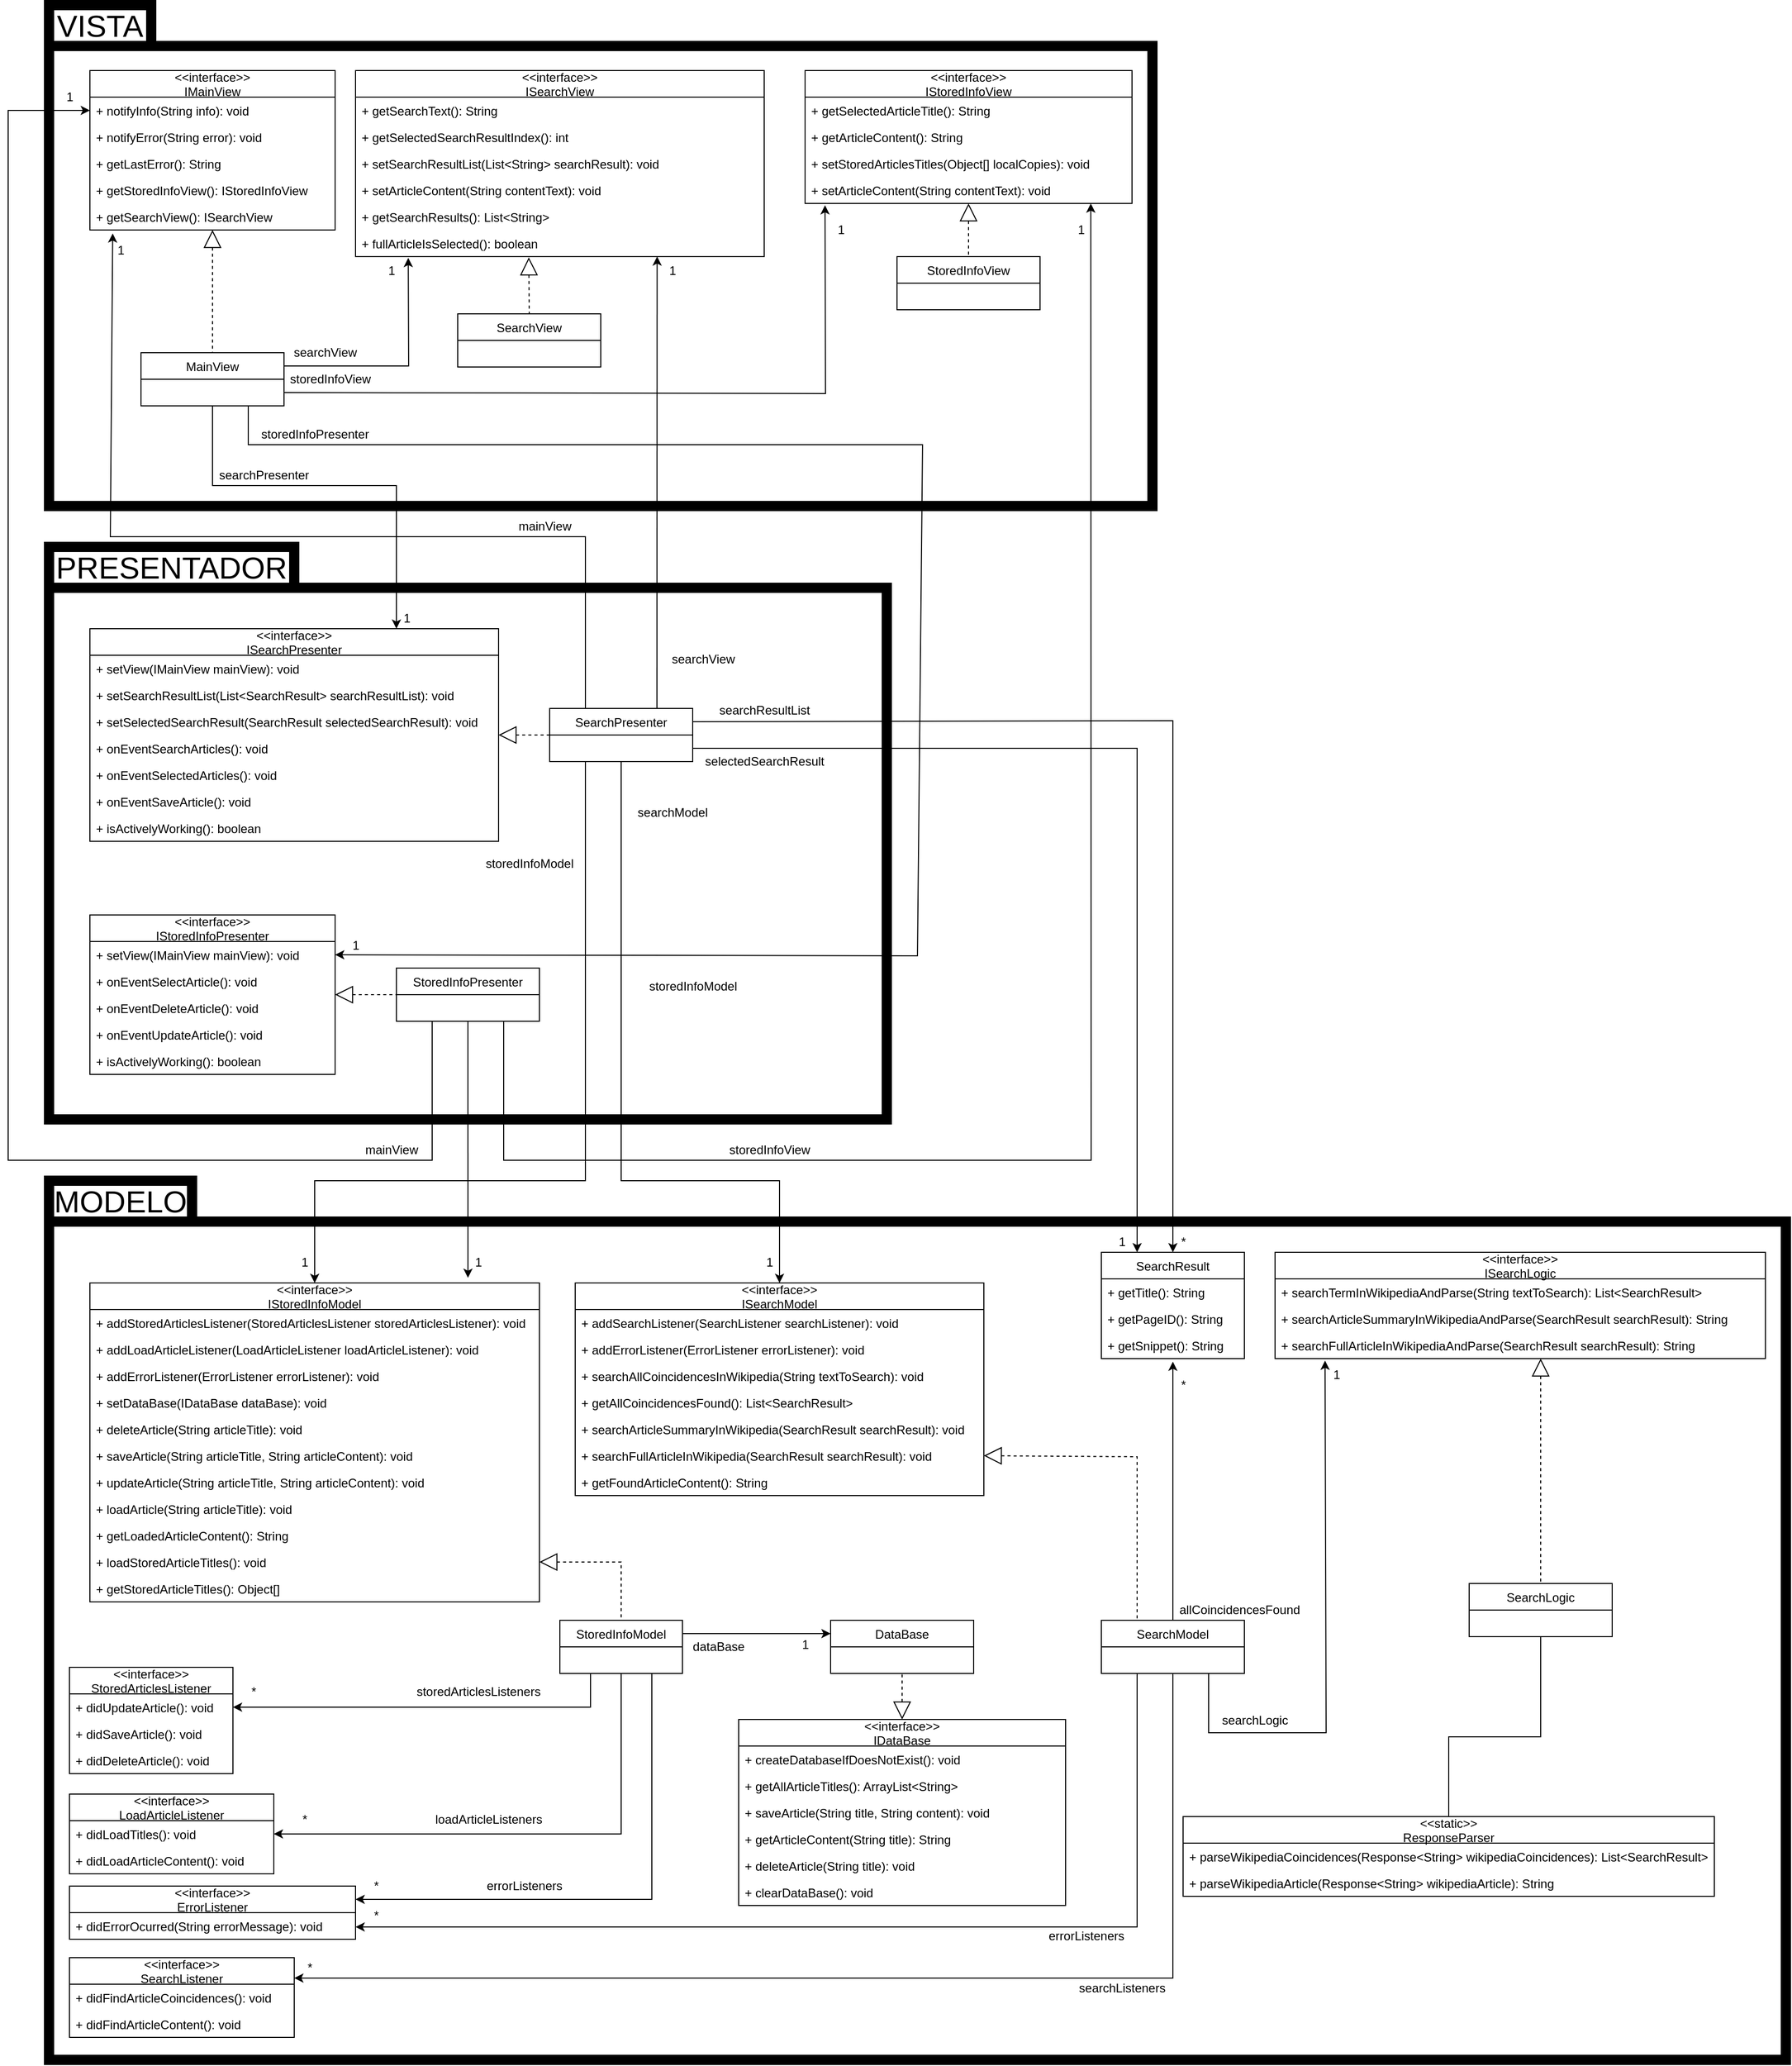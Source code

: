 <mxfile version="19.0.3" type="device"><diagram id="QiJXRsi1LnT9W_3mLXHw" name="Página-1"><mxGraphModel dx="1613" dy="500" grid="1" gridSize="10" guides="1" tooltips="1" connect="1" arrows="1" fold="1" page="0" pageScale="1" pageWidth="827" pageHeight="1169" math="0" shadow="0"><root><mxCell id="0"/><mxCell id="1" parent="0"/><mxCell id="fmgyaum-57AMsx0ePFyd-3" value="" style="rounded=0;whiteSpace=wrap;html=1;strokeWidth=10;" parent="1" vertex="1"><mxGeometry x="-640" y="390" width="1080" height="450" as="geometry"/></mxCell><mxCell id="fmgyaum-57AMsx0ePFyd-2" value="&lt;span style=&quot;font-size: 30px;&quot;&gt;VISTA&lt;/span&gt;" style="rounded=0;whiteSpace=wrap;html=1;strokeWidth=10;" parent="1" vertex="1"><mxGeometry x="-640" y="350" width="100" height="40" as="geometry"/></mxCell><mxCell id="fmgyaum-57AMsx0ePFyd-12" value="&lt;&lt;interface&gt;&gt;&#10;IMainView" style="swimlane;fontStyle=0;childLayout=stackLayout;horizontal=1;startSize=26;fillColor=none;horizontalStack=0;resizeParent=1;resizeParentMax=0;resizeLast=0;collapsible=1;marginBottom=0;fontSize=12;" parent="1" vertex="1"><mxGeometry x="-600" y="414" width="240" height="156" as="geometry"/></mxCell><mxCell id="fmgyaum-57AMsx0ePFyd-13" value="+ notifyInfo(String info): void" style="text;strokeColor=none;fillColor=none;align=left;verticalAlign=top;spacingLeft=4;spacingRight=4;overflow=hidden;rotatable=0;points=[[0,0.5],[1,0.5]];portConstraint=eastwest;fontSize=12;" parent="fmgyaum-57AMsx0ePFyd-12" vertex="1"><mxGeometry y="26" width="240" height="26" as="geometry"/></mxCell><mxCell id="fmgyaum-57AMsx0ePFyd-14" value="+ notifyError(String error): void" style="text;strokeColor=none;fillColor=none;align=left;verticalAlign=top;spacingLeft=4;spacingRight=4;overflow=hidden;rotatable=0;points=[[0,0.5],[1,0.5]];portConstraint=eastwest;fontSize=12;" parent="fmgyaum-57AMsx0ePFyd-12" vertex="1"><mxGeometry y="52" width="240" height="26" as="geometry"/></mxCell><mxCell id="fmgyaum-57AMsx0ePFyd-15" value="+ getLastError(): String" style="text;strokeColor=none;fillColor=none;align=left;verticalAlign=top;spacingLeft=4;spacingRight=4;overflow=hidden;rotatable=0;points=[[0,0.5],[1,0.5]];portConstraint=eastwest;fontSize=12;" parent="fmgyaum-57AMsx0ePFyd-12" vertex="1"><mxGeometry y="78" width="240" height="26" as="geometry"/></mxCell><mxCell id="fmgyaum-57AMsx0ePFyd-24" value="+ getStoredInfoView(): IStoredInfoView" style="text;strokeColor=none;fillColor=none;align=left;verticalAlign=top;spacingLeft=4;spacingRight=4;overflow=hidden;rotatable=0;points=[[0,0.5],[1,0.5]];portConstraint=eastwest;fontSize=12;" parent="fmgyaum-57AMsx0ePFyd-12" vertex="1"><mxGeometry y="104" width="240" height="26" as="geometry"/></mxCell><mxCell id="fmgyaum-57AMsx0ePFyd-22" value="+ getSearchView(): ISearchView" style="text;strokeColor=none;fillColor=none;align=left;verticalAlign=top;spacingLeft=4;spacingRight=4;overflow=hidden;rotatable=0;points=[[0,0.5],[1,0.5]];portConstraint=eastwest;fontSize=12;" parent="fmgyaum-57AMsx0ePFyd-12" vertex="1"><mxGeometry y="130" width="240" height="26" as="geometry"/></mxCell><mxCell id="fmgyaum-57AMsx0ePFyd-26" value="MainView" style="swimlane;fontStyle=0;childLayout=stackLayout;horizontal=1;startSize=26;fillColor=none;horizontalStack=0;resizeParent=1;resizeParentMax=0;resizeLast=0;collapsible=1;marginBottom=0;fontSize=12;" parent="1" vertex="1"><mxGeometry x="-550" y="690" width="140" height="52" as="geometry"/></mxCell><mxCell id="fmgyaum-57AMsx0ePFyd-31" value="&lt;&lt;interface&gt;&gt;&#10;ISearchView" style="swimlane;fontStyle=0;childLayout=stackLayout;horizontal=1;startSize=26;fillColor=none;horizontalStack=0;resizeParent=1;resizeParentMax=0;resizeLast=0;collapsible=1;marginBottom=0;fontSize=12;" parent="1" vertex="1"><mxGeometry x="-340" y="414" width="400" height="182" as="geometry"/></mxCell><mxCell id="fmgyaum-57AMsx0ePFyd-32" value="+ getSearchText(): String" style="text;strokeColor=none;fillColor=none;align=left;verticalAlign=top;spacingLeft=4;spacingRight=4;overflow=hidden;rotatable=0;points=[[0,0.5],[1,0.5]];portConstraint=eastwest;fontSize=12;" parent="fmgyaum-57AMsx0ePFyd-31" vertex="1"><mxGeometry y="26" width="400" height="26" as="geometry"/></mxCell><mxCell id="fmgyaum-57AMsx0ePFyd-43" value="+ getSelectedSearchResultIndex(): int" style="text;strokeColor=none;fillColor=none;align=left;verticalAlign=top;spacingLeft=4;spacingRight=4;overflow=hidden;rotatable=0;points=[[0,0.5],[1,0.5]];portConstraint=eastwest;fontSize=12;" parent="fmgyaum-57AMsx0ePFyd-31" vertex="1"><mxGeometry y="52" width="400" height="26" as="geometry"/></mxCell><mxCell id="fmgyaum-57AMsx0ePFyd-40" value="+ setSearchResultList(List&lt;String&gt; searchResult): void" style="text;strokeColor=none;fillColor=none;align=left;verticalAlign=top;spacingLeft=4;spacingRight=4;overflow=hidden;rotatable=0;points=[[0,0.5],[1,0.5]];portConstraint=eastwest;fontSize=12;" parent="fmgyaum-57AMsx0ePFyd-31" vertex="1"><mxGeometry y="78" width="400" height="26" as="geometry"/></mxCell><mxCell id="fmgyaum-57AMsx0ePFyd-45" value="+ setArticleContent(String contentText): void" style="text;strokeColor=none;fillColor=none;align=left;verticalAlign=top;spacingLeft=4;spacingRight=4;overflow=hidden;rotatable=0;points=[[0,0.5],[1,0.5]];portConstraint=eastwest;fontSize=12;" parent="fmgyaum-57AMsx0ePFyd-31" vertex="1"><mxGeometry y="104" width="400" height="26" as="geometry"/></mxCell><mxCell id="fmgyaum-57AMsx0ePFyd-50" value="+ getSearchResults(): List&lt;String&gt;" style="text;strokeColor=none;fillColor=none;align=left;verticalAlign=top;spacingLeft=4;spacingRight=4;overflow=hidden;rotatable=0;points=[[0,0.5],[1,0.5]];portConstraint=eastwest;fontSize=12;" parent="fmgyaum-57AMsx0ePFyd-31" vertex="1"><mxGeometry y="130" width="400" height="26" as="geometry"/></mxCell><mxCell id="fmgyaum-57AMsx0ePFyd-49" value="+ fullArticleIsSelected(): boolean" style="text;strokeColor=none;fillColor=none;align=left;verticalAlign=top;spacingLeft=4;spacingRight=4;overflow=hidden;rotatable=0;points=[[0,0.5],[1,0.5]];portConstraint=eastwest;fontSize=12;" parent="fmgyaum-57AMsx0ePFyd-31" vertex="1"><mxGeometry y="156" width="400" height="26" as="geometry"/></mxCell><mxCell id="fmgyaum-57AMsx0ePFyd-35" value="&lt;&lt;interface&gt;&gt;&#10;IStoredInfoView" style="swimlane;fontStyle=0;childLayout=stackLayout;horizontal=1;startSize=26;fillColor=none;horizontalStack=0;resizeParent=1;resizeParentMax=0;resizeLast=0;collapsible=1;marginBottom=0;fontSize=12;" parent="1" vertex="1"><mxGeometry x="100" y="414" width="320" height="130" as="geometry"/></mxCell><mxCell id="fmgyaum-57AMsx0ePFyd-36" value="+ getSelectedArticleTitle(): String" style="text;strokeColor=none;fillColor=none;align=left;verticalAlign=top;spacingLeft=4;spacingRight=4;overflow=hidden;rotatable=0;points=[[0,0.5],[1,0.5]];portConstraint=eastwest;fontSize=12;" parent="fmgyaum-57AMsx0ePFyd-35" vertex="1"><mxGeometry y="26" width="320" height="26" as="geometry"/></mxCell><mxCell id="fmgyaum-57AMsx0ePFyd-52" value="+ getArticleContent(): String" style="text;strokeColor=none;fillColor=none;align=left;verticalAlign=top;spacingLeft=4;spacingRight=4;overflow=hidden;rotatable=0;points=[[0,0.5],[1,0.5]];portConstraint=eastwest;fontSize=12;" parent="fmgyaum-57AMsx0ePFyd-35" vertex="1"><mxGeometry y="52" width="320" height="26" as="geometry"/></mxCell><mxCell id="fmgyaum-57AMsx0ePFyd-54" value="+ setStoredArticlesTitles(Object[] localCopies): void" style="text;strokeColor=none;fillColor=none;align=left;verticalAlign=top;spacingLeft=4;spacingRight=4;overflow=hidden;rotatable=0;points=[[0,0.5],[1,0.5]];portConstraint=eastwest;fontSize=12;" parent="fmgyaum-57AMsx0ePFyd-35" vertex="1"><mxGeometry y="78" width="320" height="26" as="geometry"/></mxCell><mxCell id="fmgyaum-57AMsx0ePFyd-57" value="+ setArticleContent(String contentText): void" style="text;strokeColor=none;fillColor=none;align=left;verticalAlign=top;spacingLeft=4;spacingRight=4;overflow=hidden;rotatable=0;points=[[0,0.5],[1,0.5]];portConstraint=eastwest;fontSize=12;" parent="fmgyaum-57AMsx0ePFyd-35" vertex="1"><mxGeometry y="104" width="320" height="26" as="geometry"/></mxCell><mxCell id="fmgyaum-57AMsx0ePFyd-59" value="SearchView" style="swimlane;fontStyle=0;childLayout=stackLayout;horizontal=1;startSize=26;fillColor=none;horizontalStack=0;resizeParent=1;resizeParentMax=0;resizeLast=0;collapsible=1;marginBottom=0;fontSize=12;" parent="1" vertex="1"><mxGeometry x="-240" y="652" width="140" height="52" as="geometry"/></mxCell><mxCell id="fmgyaum-57AMsx0ePFyd-64" value="StoredInfoView" style="swimlane;fontStyle=0;childLayout=stackLayout;horizontal=1;startSize=26;fillColor=none;horizontalStack=0;resizeParent=1;resizeParentMax=0;resizeLast=0;collapsible=1;marginBottom=0;fontSize=12;" parent="1" vertex="1"><mxGeometry x="190" y="596" width="140" height="52" as="geometry"/></mxCell><mxCell id="fmgyaum-57AMsx0ePFyd-70" value="" style="endArrow=classic;html=1;rounded=0;fontSize=12;startSize=15;targetPerimeterSpacing=0;exitX=1;exitY=0.25;exitDx=0;exitDy=0;entryX=0.129;entryY=1.049;entryDx=0;entryDy=0;entryPerimeter=0;" parent="1" source="fmgyaum-57AMsx0ePFyd-26" target="fmgyaum-57AMsx0ePFyd-49" edge="1"><mxGeometry width="50" height="50" relative="1" as="geometry"><mxPoint x="-260" y="430" as="sourcePoint"/><mxPoint x="-288" y="472.006" as="targetPoint"/><Array as="points"><mxPoint x="-288" y="703"/></Array></mxGeometry></mxCell><mxCell id="fmgyaum-57AMsx0ePFyd-71" value="" style="endArrow=classic;html=1;rounded=0;fontSize=12;startSize=15;targetPerimeterSpacing=0;exitX=1;exitY=0.75;exitDx=0;exitDy=0;entryX=0.061;entryY=1.066;entryDx=0;entryDy=0;entryPerimeter=0;" parent="1" source="fmgyaum-57AMsx0ePFyd-26" target="fmgyaum-57AMsx0ePFyd-57" edge="1"><mxGeometry width="50" height="50" relative="1" as="geometry"><mxPoint x="-260" y="430" as="sourcePoint"/><mxPoint x="300" y="550" as="targetPoint"/><Array as="points"><mxPoint x="120" y="730"/></Array></mxGeometry></mxCell><mxCell id="fmgyaum-57AMsx0ePFyd-72" value="storedInfoView" style="text;html=1;align=center;verticalAlign=middle;resizable=0;points=[];autosize=1;strokeColor=none;fillColor=none;fontSize=12;" parent="1" vertex="1"><mxGeometry x="-410" y="706" width="90" height="20" as="geometry"/></mxCell><mxCell id="fmgyaum-57AMsx0ePFyd-73" value="searchView" style="text;html=1;align=center;verticalAlign=middle;resizable=0;points=[];autosize=1;strokeColor=none;fillColor=none;fontSize=12;" parent="1" vertex="1"><mxGeometry x="-410" y="680" width="80" height="20" as="geometry"/></mxCell><mxCell id="fmgyaum-57AMsx0ePFyd-74" value="1" style="text;html=1;align=center;verticalAlign=middle;resizable=0;points=[];autosize=1;strokeColor=none;fillColor=none;fontSize=12;" parent="1" vertex="1"><mxGeometry x="125" y="560" width="20" height="20" as="geometry"/></mxCell><mxCell id="fmgyaum-57AMsx0ePFyd-75" value="1" style="text;html=1;align=center;verticalAlign=middle;resizable=0;points=[];autosize=1;strokeColor=none;fillColor=none;fontSize=12;" parent="1" vertex="1"><mxGeometry x="-315" y="600" width="20" height="20" as="geometry"/></mxCell><mxCell id="fmgyaum-57AMsx0ePFyd-76" value="" style="endArrow=none;dashed=1;html=1;rounded=0;fontSize=12;startSize=15;targetPerimeterSpacing=0;startArrow=block;startFill=0;entryX=0.5;entryY=0;entryDx=0;entryDy=0;" parent="1" source="fmgyaum-57AMsx0ePFyd-12" target="fmgyaum-57AMsx0ePFyd-26" edge="1"><mxGeometry width="50" height="50" relative="1" as="geometry"><mxPoint x="-850" y="420" as="sourcePoint"/><mxPoint x="-800" y="370" as="targetPoint"/></mxGeometry></mxCell><mxCell id="fmgyaum-57AMsx0ePFyd-77" value="" style="endArrow=none;dashed=1;html=1;rounded=0;fontSize=12;startSize=15;targetPerimeterSpacing=0;startArrow=block;startFill=0;entryX=0.5;entryY=0;entryDx=0;entryDy=0;" parent="1" source="fmgyaum-57AMsx0ePFyd-35" target="fmgyaum-57AMsx0ePFyd-64" edge="1"><mxGeometry width="50" height="50" relative="1" as="geometry"><mxPoint x="-470" y="338" as="sourcePoint"/><mxPoint x="-470" y="700" as="targetPoint"/></mxGeometry></mxCell><mxCell id="fmgyaum-57AMsx0ePFyd-78" value="" style="endArrow=none;dashed=1;html=1;rounded=0;fontSize=12;startSize=15;targetPerimeterSpacing=0;startArrow=block;startFill=0;entryX=0.5;entryY=0;entryDx=0;entryDy=0;exitX=0.424;exitY=1.031;exitDx=0;exitDy=0;exitPerimeter=0;" parent="1" source="fmgyaum-57AMsx0ePFyd-49" target="fmgyaum-57AMsx0ePFyd-59" edge="1"><mxGeometry width="50" height="50" relative="1" as="geometry"><mxPoint x="-170" y="470.004" as="sourcePoint"/><mxPoint x="-460" y="710" as="targetPoint"/></mxGeometry></mxCell><mxCell id="fmgyaum-57AMsx0ePFyd-79" value="" style="rounded=0;whiteSpace=wrap;html=1;strokeWidth=10;" parent="1" vertex="1"><mxGeometry x="-640" y="920" width="820" height="520" as="geometry"/></mxCell><mxCell id="fmgyaum-57AMsx0ePFyd-80" value="&lt;span style=&quot;font-size: 30px;&quot;&gt;PRESENTADOR&lt;/span&gt;" style="rounded=0;whiteSpace=wrap;html=1;strokeWidth=10;" parent="1" vertex="1"><mxGeometry x="-640" y="880" width="240" height="40" as="geometry"/></mxCell><mxCell id="fmgyaum-57AMsx0ePFyd-81" value="&lt;&lt;interface&gt;&gt;&#10;ISearchPresenter" style="swimlane;fontStyle=0;childLayout=stackLayout;horizontal=1;startSize=26;fillColor=none;horizontalStack=0;resizeParent=1;resizeParentMax=0;resizeLast=0;collapsible=1;marginBottom=0;fontSize=12;" parent="1" vertex="1"><mxGeometry x="-600" y="960" width="400" height="208" as="geometry"/></mxCell><mxCell id="fmgyaum-57AMsx0ePFyd-82" value="+ setView(IMainView mainView): void" style="text;strokeColor=none;fillColor=none;align=left;verticalAlign=top;spacingLeft=4;spacingRight=4;overflow=hidden;rotatable=0;points=[[0,0.5],[1,0.5]];portConstraint=eastwest;fontSize=12;" parent="fmgyaum-57AMsx0ePFyd-81" vertex="1"><mxGeometry y="26" width="400" height="26" as="geometry"/></mxCell><mxCell id="fmgyaum-57AMsx0ePFyd-85" value="+ setSearchResultList(List&lt;SearchResult&gt; searchResultList): void" style="text;strokeColor=none;fillColor=none;align=left;verticalAlign=top;spacingLeft=4;spacingRight=4;overflow=hidden;rotatable=0;points=[[0,0.5],[1,0.5]];portConstraint=eastwest;fontSize=12;" parent="fmgyaum-57AMsx0ePFyd-81" vertex="1"><mxGeometry y="52" width="400" height="26" as="geometry"/></mxCell><mxCell id="fmgyaum-57AMsx0ePFyd-86" value="+ setSelectedSearchResult(SearchResult selectedSearchResult): void" style="text;strokeColor=none;fillColor=none;align=left;verticalAlign=top;spacingLeft=4;spacingRight=4;overflow=hidden;rotatable=0;points=[[0,0.5],[1,0.5]];portConstraint=eastwest;fontSize=12;" parent="fmgyaum-57AMsx0ePFyd-81" vertex="1"><mxGeometry y="78" width="400" height="26" as="geometry"/></mxCell><mxCell id="fmgyaum-57AMsx0ePFyd-89" value="+ onEventSearchArticles(): void" style="text;strokeColor=none;fillColor=none;align=left;verticalAlign=top;spacingLeft=4;spacingRight=4;overflow=hidden;rotatable=0;points=[[0,0.5],[1,0.5]];portConstraint=eastwest;fontSize=12;" parent="fmgyaum-57AMsx0ePFyd-81" vertex="1"><mxGeometry y="104" width="400" height="26" as="geometry"/></mxCell><mxCell id="fmgyaum-57AMsx0ePFyd-88" value="+ onEventSelectedArticles(): void" style="text;strokeColor=none;fillColor=none;align=left;verticalAlign=top;spacingLeft=4;spacingRight=4;overflow=hidden;rotatable=0;points=[[0,0.5],[1,0.5]];portConstraint=eastwest;fontSize=12;" parent="fmgyaum-57AMsx0ePFyd-81" vertex="1"><mxGeometry y="130" width="400" height="26" as="geometry"/></mxCell><mxCell id="fmgyaum-57AMsx0ePFyd-87" value="+ onEventSaveArticle(): void" style="text;strokeColor=none;fillColor=none;align=left;verticalAlign=top;spacingLeft=4;spacingRight=4;overflow=hidden;rotatable=0;points=[[0,0.5],[1,0.5]];portConstraint=eastwest;fontSize=12;" parent="fmgyaum-57AMsx0ePFyd-81" vertex="1"><mxGeometry y="156" width="400" height="26" as="geometry"/></mxCell><mxCell id="fmgyaum-57AMsx0ePFyd-83" value="+ isActivelyWorking(): boolean" style="text;strokeColor=none;fillColor=none;align=left;verticalAlign=top;spacingLeft=4;spacingRight=4;overflow=hidden;rotatable=0;points=[[0,0.5],[1,0.5]];portConstraint=eastwest;fontSize=12;" parent="fmgyaum-57AMsx0ePFyd-81" vertex="1"><mxGeometry y="182" width="400" height="26" as="geometry"/></mxCell><mxCell id="fmgyaum-57AMsx0ePFyd-90" value="&lt;&lt;interface&gt;&gt;&#10;IStoredInfoPresenter" style="swimlane;fontStyle=0;childLayout=stackLayout;horizontal=1;startSize=26;fillColor=none;horizontalStack=0;resizeParent=1;resizeParentMax=0;resizeLast=0;collapsible=1;marginBottom=0;fontSize=12;" parent="1" vertex="1"><mxGeometry x="-600" y="1240" width="240" height="156" as="geometry"/></mxCell><mxCell id="fmgyaum-57AMsx0ePFyd-91" value="+ setView(IMainView mainView): void" style="text;strokeColor=none;fillColor=none;align=left;verticalAlign=top;spacingLeft=4;spacingRight=4;overflow=hidden;rotatable=0;points=[[0,0.5],[1,0.5]];portConstraint=eastwest;fontSize=12;" parent="fmgyaum-57AMsx0ePFyd-90" vertex="1"><mxGeometry y="26" width="240" height="26" as="geometry"/></mxCell><mxCell id="fmgyaum-57AMsx0ePFyd-92" value="+ onEventSelectArticle(): void" style="text;strokeColor=none;fillColor=none;align=left;verticalAlign=top;spacingLeft=4;spacingRight=4;overflow=hidden;rotatable=0;points=[[0,0.5],[1,0.5]];portConstraint=eastwest;fontSize=12;" parent="fmgyaum-57AMsx0ePFyd-90" vertex="1"><mxGeometry y="52" width="240" height="26" as="geometry"/></mxCell><mxCell id="fmgyaum-57AMsx0ePFyd-95" value="+ onEventDeleteArticle(): void" style="text;strokeColor=none;fillColor=none;align=left;verticalAlign=top;spacingLeft=4;spacingRight=4;overflow=hidden;rotatable=0;points=[[0,0.5],[1,0.5]];portConstraint=eastwest;fontSize=12;" parent="fmgyaum-57AMsx0ePFyd-90" vertex="1"><mxGeometry y="78" width="240" height="26" as="geometry"/></mxCell><mxCell id="fmgyaum-57AMsx0ePFyd-94" value="+ onEventUpdateArticle(): void" style="text;strokeColor=none;fillColor=none;align=left;verticalAlign=top;spacingLeft=4;spacingRight=4;overflow=hidden;rotatable=0;points=[[0,0.5],[1,0.5]];portConstraint=eastwest;fontSize=12;" parent="fmgyaum-57AMsx0ePFyd-90" vertex="1"><mxGeometry y="104" width="240" height="26" as="geometry"/></mxCell><mxCell id="fmgyaum-57AMsx0ePFyd-93" value="+ isActivelyWorking(): boolean" style="text;strokeColor=none;fillColor=none;align=left;verticalAlign=top;spacingLeft=4;spacingRight=4;overflow=hidden;rotatable=0;points=[[0,0.5],[1,0.5]];portConstraint=eastwest;fontSize=12;" parent="fmgyaum-57AMsx0ePFyd-90" vertex="1"><mxGeometry y="130" width="240" height="26" as="geometry"/></mxCell><mxCell id="fmgyaum-57AMsx0ePFyd-96" value="SearchPresenter" style="swimlane;fontStyle=0;childLayout=stackLayout;horizontal=1;startSize=26;fillColor=none;horizontalStack=0;resizeParent=1;resizeParentMax=0;resizeLast=0;collapsible=1;marginBottom=0;fontSize=12;" parent="1" vertex="1"><mxGeometry x="-150" y="1038" width="140" height="52" as="geometry"/></mxCell><mxCell id="fmgyaum-57AMsx0ePFyd-100" value="StoredInfoPresenter" style="swimlane;fontStyle=0;childLayout=stackLayout;horizontal=1;startSize=26;fillColor=none;horizontalStack=0;resizeParent=1;resizeParentMax=0;resizeLast=0;collapsible=1;marginBottom=0;fontSize=12;" parent="1" vertex="1"><mxGeometry x="-300" y="1292" width="140" height="52" as="geometry"/></mxCell><mxCell id="fmgyaum-57AMsx0ePFyd-104" value="" style="endArrow=none;dashed=1;html=1;rounded=0;fontSize=12;startSize=15;targetPerimeterSpacing=0;startArrow=block;startFill=0;" parent="1" source="fmgyaum-57AMsx0ePFyd-90" target="fmgyaum-57AMsx0ePFyd-100" edge="1"><mxGeometry width="50" height="50" relative="1" as="geometry"><mxPoint x="-760" y="890" as="sourcePoint"/><mxPoint x="-760" y="1252" as="targetPoint"/></mxGeometry></mxCell><mxCell id="fmgyaum-57AMsx0ePFyd-105" value="" style="endArrow=none;dashed=1;html=1;rounded=0;fontSize=12;startSize=15;targetPerimeterSpacing=0;startArrow=block;startFill=0;" parent="1" source="fmgyaum-57AMsx0ePFyd-81" target="fmgyaum-57AMsx0ePFyd-96" edge="1"><mxGeometry width="50" height="50" relative="1" as="geometry"><mxPoint x="-750" y="900" as="sourcePoint"/><mxPoint x="-750" y="1262" as="targetPoint"/></mxGeometry></mxCell><mxCell id="fmgyaum-57AMsx0ePFyd-106" value="" style="endArrow=classic;html=1;rounded=0;fontSize=12;startSize=15;targetPerimeterSpacing=0;entryX=0.75;entryY=0;entryDx=0;entryDy=0;exitX=0.5;exitY=1;exitDx=0;exitDy=0;" parent="1" source="fmgyaum-57AMsx0ePFyd-26" target="fmgyaum-57AMsx0ePFyd-81" edge="1"><mxGeometry width="50" height="50" relative="1" as="geometry"><mxPoint x="-260" y="910" as="sourcePoint"/><mxPoint x="-210" y="860" as="targetPoint"/><Array as="points"><mxPoint x="-480" y="820"/><mxPoint x="-300" y="820"/></Array></mxGeometry></mxCell><mxCell id="fmgyaum-57AMsx0ePFyd-107" value="searchPresenter" style="text;html=1;align=center;verticalAlign=middle;resizable=0;points=[];autosize=1;strokeColor=none;fillColor=none;fontSize=12;" parent="1" vertex="1"><mxGeometry x="-480" y="800" width="100" height="20" as="geometry"/></mxCell><mxCell id="fmgyaum-57AMsx0ePFyd-108" value="1" style="text;html=1;align=center;verticalAlign=middle;resizable=0;points=[];autosize=1;strokeColor=none;fillColor=none;fontSize=12;" parent="1" vertex="1"><mxGeometry x="-300" y="940" width="20" height="20" as="geometry"/></mxCell><mxCell id="fmgyaum-57AMsx0ePFyd-109" value="" style="endArrow=classic;html=1;rounded=0;fontSize=12;startSize=15;targetPerimeterSpacing=0;entryX=1;entryY=0.5;entryDx=0;entryDy=0;exitX=0.75;exitY=1;exitDx=0;exitDy=0;" parent="1" source="fmgyaum-57AMsx0ePFyd-26" target="fmgyaum-57AMsx0ePFyd-91" edge="1"><mxGeometry width="50" height="50" relative="1" as="geometry"><mxPoint x="-260" y="910" as="sourcePoint"/><mxPoint x="-210" y="860" as="targetPoint"/><Array as="points"><mxPoint x="-445" y="780"/><mxPoint x="215" y="780"/><mxPoint x="210" y="1280"/></Array></mxGeometry></mxCell><mxCell id="fmgyaum-57AMsx0ePFyd-110" value="storedInfoPresenter" style="text;html=1;align=center;verticalAlign=middle;resizable=0;points=[];autosize=1;strokeColor=none;fillColor=none;fontSize=12;" parent="1" vertex="1"><mxGeometry x="-440" y="760" width="120" height="20" as="geometry"/></mxCell><mxCell id="fmgyaum-57AMsx0ePFyd-111" value="1" style="text;html=1;align=center;verticalAlign=middle;resizable=0;points=[];autosize=1;strokeColor=none;fillColor=none;fontSize=12;" parent="1" vertex="1"><mxGeometry x="-350" y="1260" width="20" height="20" as="geometry"/></mxCell><mxCell id="fmgyaum-57AMsx0ePFyd-112" value="" style="rounded=0;whiteSpace=wrap;html=1;strokeWidth=10;" parent="1" vertex="1"><mxGeometry x="-640" y="1540" width="1700" height="820" as="geometry"/></mxCell><mxCell id="fmgyaum-57AMsx0ePFyd-113" value="&lt;span style=&quot;font-size: 30px;&quot;&gt;MODELO&lt;/span&gt;" style="rounded=0;whiteSpace=wrap;html=1;strokeWidth=10;" parent="1" vertex="1"><mxGeometry x="-640" y="1500" width="140" height="40" as="geometry"/></mxCell><mxCell id="fmgyaum-57AMsx0ePFyd-118" value="&lt;&lt;interface&gt;&gt;&#10;ErrorListener" style="swimlane;fontStyle=0;childLayout=stackLayout;horizontal=1;startSize=26;fillColor=default;horizontalStack=0;resizeParent=1;resizeParentMax=0;resizeLast=0;collapsible=1;marginBottom=0;fontSize=12;" parent="1" vertex="1"><mxGeometry x="-620" y="2190" width="280" height="52" as="geometry"/></mxCell><mxCell id="fmgyaum-57AMsx0ePFyd-119" value="+ didErrorOcurred(String errorMessage): void" style="text;strokeColor=none;fillColor=none;align=left;verticalAlign=top;spacingLeft=4;spacingRight=4;overflow=hidden;rotatable=0;points=[[0,0.5],[1,0.5]];portConstraint=eastwest;fontSize=12;" parent="fmgyaum-57AMsx0ePFyd-118" vertex="1"><mxGeometry y="26" width="280" height="26" as="geometry"/></mxCell><mxCell id="fmgyaum-57AMsx0ePFyd-122" value="&lt;&lt;interface&gt;&gt;&#10;LoadArticleListener" style="swimlane;fontStyle=0;childLayout=stackLayout;horizontal=1;startSize=26;fillColor=default;horizontalStack=0;resizeParent=1;resizeParentMax=0;resizeLast=0;collapsible=1;marginBottom=0;fontSize=12;" parent="1" vertex="1"><mxGeometry x="-620" y="2100" width="200" height="78" as="geometry"/></mxCell><mxCell id="fmgyaum-57AMsx0ePFyd-123" value="+ didLoadTitles(): void" style="text;strokeColor=none;fillColor=none;align=left;verticalAlign=top;spacingLeft=4;spacingRight=4;overflow=hidden;rotatable=0;points=[[0,0.5],[1,0.5]];portConstraint=eastwest;fontSize=12;" parent="fmgyaum-57AMsx0ePFyd-122" vertex="1"><mxGeometry y="26" width="200" height="26" as="geometry"/></mxCell><mxCell id="fmgyaum-57AMsx0ePFyd-124" value="+ didLoadArticleContent(): void" style="text;strokeColor=none;fillColor=none;align=left;verticalAlign=top;spacingLeft=4;spacingRight=4;overflow=hidden;rotatable=0;points=[[0,0.5],[1,0.5]];portConstraint=eastwest;fontSize=12;" parent="fmgyaum-57AMsx0ePFyd-122" vertex="1"><mxGeometry y="52" width="200" height="26" as="geometry"/></mxCell><mxCell id="fmgyaum-57AMsx0ePFyd-126" value="&lt;&lt;interface&gt;&gt;&#10;SearchListener" style="swimlane;fontStyle=0;childLayout=stackLayout;horizontal=1;startSize=26;fillColor=default;horizontalStack=0;resizeParent=1;resizeParentMax=0;resizeLast=0;collapsible=1;marginBottom=0;fontSize=12;" parent="1" vertex="1"><mxGeometry x="-620" y="2260" width="220" height="78" as="geometry"/></mxCell><mxCell id="fmgyaum-57AMsx0ePFyd-127" value="+ didFindArticleCoincidences(): void" style="text;strokeColor=none;fillColor=none;align=left;verticalAlign=top;spacingLeft=4;spacingRight=4;overflow=hidden;rotatable=0;points=[[0,0.5],[1,0.5]];portConstraint=eastwest;fontSize=12;" parent="fmgyaum-57AMsx0ePFyd-126" vertex="1"><mxGeometry y="26" width="220" height="26" as="geometry"/></mxCell><mxCell id="fmgyaum-57AMsx0ePFyd-128" value="+ didFindArticleContent(): void" style="text;strokeColor=none;fillColor=none;align=left;verticalAlign=top;spacingLeft=4;spacingRight=4;overflow=hidden;rotatable=0;points=[[0,0.5],[1,0.5]];portConstraint=eastwest;fontSize=12;" parent="fmgyaum-57AMsx0ePFyd-126" vertex="1"><mxGeometry y="52" width="220" height="26" as="geometry"/></mxCell><mxCell id="fmgyaum-57AMsx0ePFyd-130" value="&lt;&lt;interface&gt;&gt;&#10;StoredArticlesListener" style="swimlane;fontStyle=0;childLayout=stackLayout;horizontal=1;startSize=26;fillColor=default;horizontalStack=0;resizeParent=1;resizeParentMax=0;resizeLast=0;collapsible=1;marginBottom=0;fontSize=12;" parent="1" vertex="1"><mxGeometry x="-620" y="1976" width="160" height="104" as="geometry"/></mxCell><mxCell id="fmgyaum-57AMsx0ePFyd-131" value="+ didUpdateArticle(): void" style="text;strokeColor=none;fillColor=none;align=left;verticalAlign=top;spacingLeft=4;spacingRight=4;overflow=hidden;rotatable=0;points=[[0,0.5],[1,0.5]];portConstraint=eastwest;fontSize=12;" parent="fmgyaum-57AMsx0ePFyd-130" vertex="1"><mxGeometry y="26" width="160" height="26" as="geometry"/></mxCell><mxCell id="fmgyaum-57AMsx0ePFyd-132" value="+ didSaveArticle(): void" style="text;strokeColor=none;fillColor=none;align=left;verticalAlign=top;spacingLeft=4;spacingRight=4;overflow=hidden;rotatable=0;points=[[0,0.5],[1,0.5]];portConstraint=eastwest;fontSize=12;" parent="fmgyaum-57AMsx0ePFyd-130" vertex="1"><mxGeometry y="52" width="160" height="26" as="geometry"/></mxCell><mxCell id="fmgyaum-57AMsx0ePFyd-133" value="+ didDeleteArticle(): void" style="text;strokeColor=none;fillColor=none;align=left;verticalAlign=top;spacingLeft=4;spacingRight=4;overflow=hidden;rotatable=0;points=[[0,0.5],[1,0.5]];portConstraint=eastwest;fontSize=12;" parent="fmgyaum-57AMsx0ePFyd-130" vertex="1"><mxGeometry y="78" width="160" height="26" as="geometry"/></mxCell><mxCell id="fmgyaum-57AMsx0ePFyd-134" value="&lt;&lt;interface&gt;&gt;&#10;IStoredInfoModel" style="swimlane;fontStyle=0;childLayout=stackLayout;horizontal=1;startSize=26;fillColor=default;horizontalStack=0;resizeParent=1;resizeParentMax=0;resizeLast=0;collapsible=1;marginBottom=0;fontSize=12;" parent="1" vertex="1"><mxGeometry x="-600" y="1600" width="440" height="312" as="geometry"/></mxCell><mxCell id="fmgyaum-57AMsx0ePFyd-135" value="+ addStoredArticlesListener(StoredArticlesListener storedArticlesListener): void" style="text;strokeColor=none;fillColor=none;align=left;verticalAlign=top;spacingLeft=4;spacingRight=4;overflow=hidden;rotatable=0;points=[[0,0.5],[1,0.5]];portConstraint=eastwest;fontSize=12;" parent="fmgyaum-57AMsx0ePFyd-134" vertex="1"><mxGeometry y="26" width="440" height="26" as="geometry"/></mxCell><mxCell id="fmgyaum-57AMsx0ePFyd-138" value="+ addLoadArticleListener(LoadArticleListener loadArticleListener): void" style="text;strokeColor=none;fillColor=none;align=left;verticalAlign=top;spacingLeft=4;spacingRight=4;overflow=hidden;rotatable=0;points=[[0,0.5],[1,0.5]];portConstraint=eastwest;fontSize=12;" parent="fmgyaum-57AMsx0ePFyd-134" vertex="1"><mxGeometry y="52" width="440" height="26" as="geometry"/></mxCell><mxCell id="fmgyaum-57AMsx0ePFyd-140" value="+ addErrorListener(ErrorListener errorListener): void" style="text;strokeColor=none;fillColor=none;align=left;verticalAlign=top;spacingLeft=4;spacingRight=4;overflow=hidden;rotatable=0;points=[[0,0.5],[1,0.5]];portConstraint=eastwest;fontSize=12;" parent="fmgyaum-57AMsx0ePFyd-134" vertex="1"><mxGeometry y="78" width="440" height="26" as="geometry"/></mxCell><mxCell id="fmgyaum-57AMsx0ePFyd-142" value="+ setDataBase(IDataBase dataBase): void" style="text;strokeColor=none;fillColor=none;align=left;verticalAlign=top;spacingLeft=4;spacingRight=4;overflow=hidden;rotatable=0;points=[[0,0.5],[1,0.5]];portConstraint=eastwest;fontSize=12;" parent="fmgyaum-57AMsx0ePFyd-134" vertex="1"><mxGeometry y="104" width="440" height="26" as="geometry"/></mxCell><mxCell id="fmgyaum-57AMsx0ePFyd-145" value="+ deleteArticle(String articleTitle): void" style="text;strokeColor=none;fillColor=none;align=left;verticalAlign=top;spacingLeft=4;spacingRight=4;overflow=hidden;rotatable=0;points=[[0,0.5],[1,0.5]];portConstraint=eastwest;fontSize=12;" parent="fmgyaum-57AMsx0ePFyd-134" vertex="1"><mxGeometry y="130" width="440" height="26" as="geometry"/></mxCell><mxCell id="fmgyaum-57AMsx0ePFyd-146" value="+ saveArticle(String articleTitle, String articleContent): void" style="text;strokeColor=none;fillColor=none;align=left;verticalAlign=top;spacingLeft=4;spacingRight=4;overflow=hidden;rotatable=0;points=[[0,0.5],[1,0.5]];portConstraint=eastwest;fontSize=12;" parent="fmgyaum-57AMsx0ePFyd-134" vertex="1"><mxGeometry y="156" width="440" height="26" as="geometry"/></mxCell><mxCell id="fmgyaum-57AMsx0ePFyd-147" value="+ updateArticle(String articleTitle, String articleContent): void" style="text;strokeColor=none;fillColor=none;align=left;verticalAlign=top;spacingLeft=4;spacingRight=4;overflow=hidden;rotatable=0;points=[[0,0.5],[1,0.5]];portConstraint=eastwest;fontSize=12;" parent="fmgyaum-57AMsx0ePFyd-134" vertex="1"><mxGeometry y="182" width="440" height="26" as="geometry"/></mxCell><mxCell id="fmgyaum-57AMsx0ePFyd-144" value="+ loadArticle(String articleTitle): void" style="text;strokeColor=none;fillColor=none;align=left;verticalAlign=top;spacingLeft=4;spacingRight=4;overflow=hidden;rotatable=0;points=[[0,0.5],[1,0.5]];portConstraint=eastwest;fontSize=12;" parent="fmgyaum-57AMsx0ePFyd-134" vertex="1"><mxGeometry y="208" width="440" height="26" as="geometry"/></mxCell><mxCell id="fmgyaum-57AMsx0ePFyd-143" value="+ getLoadedArticleContent(): String" style="text;strokeColor=none;fillColor=none;align=left;verticalAlign=top;spacingLeft=4;spacingRight=4;overflow=hidden;rotatable=0;points=[[0,0.5],[1,0.5]];portConstraint=eastwest;fontSize=12;" parent="fmgyaum-57AMsx0ePFyd-134" vertex="1"><mxGeometry y="234" width="440" height="26" as="geometry"/></mxCell><mxCell id="fmgyaum-57AMsx0ePFyd-141" value="+ loadStoredArticleTitles(): void" style="text;strokeColor=none;fillColor=none;align=left;verticalAlign=top;spacingLeft=4;spacingRight=4;overflow=hidden;rotatable=0;points=[[0,0.5],[1,0.5]];portConstraint=eastwest;fontSize=12;" parent="fmgyaum-57AMsx0ePFyd-134" vertex="1"><mxGeometry y="260" width="440" height="26" as="geometry"/></mxCell><mxCell id="fmgyaum-57AMsx0ePFyd-139" value="+ getStoredArticleTitles(): Object[]" style="text;strokeColor=none;fillColor=none;align=left;verticalAlign=top;spacingLeft=4;spacingRight=4;overflow=hidden;rotatable=0;points=[[0,0.5],[1,0.5]];portConstraint=eastwest;fontSize=12;" parent="fmgyaum-57AMsx0ePFyd-134" vertex="1"><mxGeometry y="286" width="440" height="26" as="geometry"/></mxCell><mxCell id="fmgyaum-57AMsx0ePFyd-148" value="&lt;&lt;interface&gt;&gt;&#10;IDataBase" style="swimlane;fontStyle=0;childLayout=stackLayout;horizontal=1;startSize=26;fillColor=default;horizontalStack=0;resizeParent=1;resizeParentMax=0;resizeLast=0;collapsible=1;marginBottom=0;fontSize=12;" parent="1" vertex="1"><mxGeometry x="35" y="2027" width="320" height="182" as="geometry"/></mxCell><mxCell id="fmgyaum-57AMsx0ePFyd-149" value="+ createDatabaseIfDoesNotExist(): void" style="text;strokeColor=none;fillColor=none;align=left;verticalAlign=top;spacingLeft=4;spacingRight=4;overflow=hidden;rotatable=0;points=[[0,0.5],[1,0.5]];portConstraint=eastwest;fontSize=12;" parent="fmgyaum-57AMsx0ePFyd-148" vertex="1"><mxGeometry y="26" width="320" height="26" as="geometry"/></mxCell><mxCell id="fmgyaum-57AMsx0ePFyd-152" value="+ getAllArticleTitles(): ArrayList&lt;String&gt;" style="text;strokeColor=none;fillColor=none;align=left;verticalAlign=top;spacingLeft=4;spacingRight=4;overflow=hidden;rotatable=0;points=[[0,0.5],[1,0.5]];portConstraint=eastwest;fontSize=12;" parent="fmgyaum-57AMsx0ePFyd-148" vertex="1"><mxGeometry y="52" width="320" height="26" as="geometry"/></mxCell><mxCell id="fmgyaum-57AMsx0ePFyd-154" value="+ saveArticle(String title, String content): void" style="text;strokeColor=none;fillColor=none;align=left;verticalAlign=top;spacingLeft=4;spacingRight=4;overflow=hidden;rotatable=0;points=[[0,0.5],[1,0.5]];portConstraint=eastwest;fontSize=12;" parent="fmgyaum-57AMsx0ePFyd-148" vertex="1"><mxGeometry y="78" width="320" height="26" as="geometry"/></mxCell><mxCell id="fmgyaum-57AMsx0ePFyd-153" value="+ getArticleContent(String title): String" style="text;strokeColor=none;fillColor=none;align=left;verticalAlign=top;spacingLeft=4;spacingRight=4;overflow=hidden;rotatable=0;points=[[0,0.5],[1,0.5]];portConstraint=eastwest;fontSize=12;" parent="fmgyaum-57AMsx0ePFyd-148" vertex="1"><mxGeometry y="104" width="320" height="26" as="geometry"/></mxCell><mxCell id="fmgyaum-57AMsx0ePFyd-150" value="+ deleteArticle(String title): void" style="text;strokeColor=none;fillColor=none;align=left;verticalAlign=top;spacingLeft=4;spacingRight=4;overflow=hidden;rotatable=0;points=[[0,0.5],[1,0.5]];portConstraint=eastwest;fontSize=12;" parent="fmgyaum-57AMsx0ePFyd-148" vertex="1"><mxGeometry y="130" width="320" height="26" as="geometry"/></mxCell><mxCell id="fmgyaum-57AMsx0ePFyd-151" value="+ clearDataBase(): void" style="text;strokeColor=none;fillColor=none;align=left;verticalAlign=top;spacingLeft=4;spacingRight=4;overflow=hidden;rotatable=0;points=[[0,0.5],[1,0.5]];portConstraint=eastwest;fontSize=12;" parent="fmgyaum-57AMsx0ePFyd-148" vertex="1"><mxGeometry y="156" width="320" height="26" as="geometry"/></mxCell><mxCell id="fmgyaum-57AMsx0ePFyd-155" value="&lt;&lt;interface&gt;&gt;&#10;ISearchModel" style="swimlane;fontStyle=0;childLayout=stackLayout;horizontal=1;startSize=26;fillColor=default;horizontalStack=0;resizeParent=1;resizeParentMax=0;resizeLast=0;collapsible=1;marginBottom=0;fontSize=12;" parent="1" vertex="1"><mxGeometry x="-125" y="1600" width="400" height="208" as="geometry"/></mxCell><mxCell id="fmgyaum-57AMsx0ePFyd-156" value="+ addSearchListener(SearchListener searchListener): void" style="text;strokeColor=none;fillColor=none;align=left;verticalAlign=top;spacingLeft=4;spacingRight=4;overflow=hidden;rotatable=0;points=[[0,0.5],[1,0.5]];portConstraint=eastwest;fontSize=12;" parent="fmgyaum-57AMsx0ePFyd-155" vertex="1"><mxGeometry y="26" width="400" height="26" as="geometry"/></mxCell><mxCell id="fmgyaum-57AMsx0ePFyd-159" value="+ addErrorListener(ErrorListener errorListener): void" style="text;strokeColor=none;fillColor=none;align=left;verticalAlign=top;spacingLeft=4;spacingRight=4;overflow=hidden;rotatable=0;points=[[0,0.5],[1,0.5]];portConstraint=eastwest;fontSize=12;" parent="fmgyaum-57AMsx0ePFyd-155" vertex="1"><mxGeometry y="52" width="400" height="26" as="geometry"/></mxCell><mxCell id="fmgyaum-57AMsx0ePFyd-162" value="+ searchAllCoincidencesInWikipedia(String textToSearch): void" style="text;strokeColor=none;fillColor=none;align=left;verticalAlign=top;spacingLeft=4;spacingRight=4;overflow=hidden;rotatable=0;points=[[0,0.5],[1,0.5]];portConstraint=eastwest;fontSize=12;" parent="fmgyaum-57AMsx0ePFyd-155" vertex="1"><mxGeometry y="78" width="400" height="26" as="geometry"/></mxCell><mxCell id="fmgyaum-57AMsx0ePFyd-161" value="+ getAllCoincidencesFound(): List&lt;SearchResult&gt;" style="text;strokeColor=none;fillColor=none;align=left;verticalAlign=top;spacingLeft=4;spacingRight=4;overflow=hidden;rotatable=0;points=[[0,0.5],[1,0.5]];portConstraint=eastwest;fontSize=12;" parent="fmgyaum-57AMsx0ePFyd-155" vertex="1"><mxGeometry y="104" width="400" height="26" as="geometry"/></mxCell><mxCell id="fmgyaum-57AMsx0ePFyd-160" value="+ searchArticleSummaryInWikipedia(SearchResult searchResult): void" style="text;strokeColor=none;fillColor=none;align=left;verticalAlign=top;spacingLeft=4;spacingRight=4;overflow=hidden;rotatable=0;points=[[0,0.5],[1,0.5]];portConstraint=eastwest;fontSize=12;" parent="fmgyaum-57AMsx0ePFyd-155" vertex="1"><mxGeometry y="130" width="400" height="26" as="geometry"/></mxCell><mxCell id="fmgyaum-57AMsx0ePFyd-157" value="+ searchFullArticleInWikipedia(SearchResult searchResult): void" style="text;strokeColor=none;fillColor=none;align=left;verticalAlign=top;spacingLeft=4;spacingRight=4;overflow=hidden;rotatable=0;points=[[0,0.5],[1,0.5]];portConstraint=eastwest;fontSize=12;" parent="fmgyaum-57AMsx0ePFyd-155" vertex="1"><mxGeometry y="156" width="400" height="26" as="geometry"/></mxCell><mxCell id="fmgyaum-57AMsx0ePFyd-158" value="+ getFoundArticleContent(): String" style="text;strokeColor=none;fillColor=none;align=left;verticalAlign=top;spacingLeft=4;spacingRight=4;overflow=hidden;rotatable=0;points=[[0,0.5],[1,0.5]];portConstraint=eastwest;fontSize=12;" parent="fmgyaum-57AMsx0ePFyd-155" vertex="1"><mxGeometry y="182" width="400" height="26" as="geometry"/></mxCell><mxCell id="fmgyaum-57AMsx0ePFyd-163" value="&lt;&lt;interface&gt;&gt;&#10;ISearchLogic" style="swimlane;fontStyle=0;childLayout=stackLayout;horizontal=1;startSize=26;fillColor=default;horizontalStack=0;resizeParent=1;resizeParentMax=0;resizeLast=0;collapsible=1;marginBottom=0;fontSize=12;" parent="1" vertex="1"><mxGeometry x="560" y="1570" width="480" height="104" as="geometry"/></mxCell><mxCell id="fmgyaum-57AMsx0ePFyd-164" value="+ searchTermInWikipediaAndParse(String textToSearch): List&lt;SearchResult&gt;" style="text;strokeColor=none;fillColor=none;align=left;verticalAlign=top;spacingLeft=4;spacingRight=4;overflow=hidden;rotatable=0;points=[[0,0.5],[1,0.5]];portConstraint=eastwest;fontSize=12;" parent="fmgyaum-57AMsx0ePFyd-163" vertex="1"><mxGeometry y="26" width="480" height="26" as="geometry"/></mxCell><mxCell id="fmgyaum-57AMsx0ePFyd-165" value="+ searchArticleSummaryInWikipediaAndParse(SearchResult searchResult): String" style="text;strokeColor=none;fillColor=none;align=left;verticalAlign=top;spacingLeft=4;spacingRight=4;overflow=hidden;rotatable=0;points=[[0,0.5],[1,0.5]];portConstraint=eastwest;fontSize=12;" parent="fmgyaum-57AMsx0ePFyd-163" vertex="1"><mxGeometry y="52" width="480" height="26" as="geometry"/></mxCell><mxCell id="fmgyaum-57AMsx0ePFyd-166" value="+ searchFullArticleInWikipediaAndParse(SearchResult searchResult): String" style="text;strokeColor=none;fillColor=none;align=left;verticalAlign=top;spacingLeft=4;spacingRight=4;overflow=hidden;rotatable=0;points=[[0,0.5],[1,0.5]];portConstraint=eastwest;fontSize=12;" parent="fmgyaum-57AMsx0ePFyd-163" vertex="1"><mxGeometry y="78" width="480" height="26" as="geometry"/></mxCell><mxCell id="fmgyaum-57AMsx0ePFyd-167" value="StoredInfoModel" style="swimlane;fontStyle=0;childLayout=stackLayout;horizontal=1;startSize=26;fillColor=default;horizontalStack=0;resizeParent=1;resizeParentMax=0;resizeLast=0;collapsible=1;marginBottom=0;fontSize=12;" parent="1" vertex="1"><mxGeometry x="-140" y="1930" width="120" height="52" as="geometry"/></mxCell><mxCell id="fmgyaum-57AMsx0ePFyd-176" value="&lt;&lt;static&gt;&gt;&#10;ResponseParser" style="swimlane;fontStyle=0;childLayout=stackLayout;horizontal=1;startSize=26;fillColor=default;horizontalStack=0;resizeParent=1;resizeParentMax=0;resizeLast=0;collapsible=1;marginBottom=0;fontSize=12;" parent="1" vertex="1"><mxGeometry x="470" y="2122" width="520" height="78" as="geometry"/></mxCell><mxCell id="fmgyaum-57AMsx0ePFyd-180" value="+ parseWikipediaCoincidences(Response&lt;String&gt; wikipediaCoincidences): List&lt;SearchResult&gt;" style="text;strokeColor=none;fillColor=none;align=left;verticalAlign=top;spacingLeft=4;spacingRight=4;overflow=hidden;rotatable=0;points=[[0,0.5],[1,0.5]];portConstraint=eastwest;fontSize=12;" parent="fmgyaum-57AMsx0ePFyd-176" vertex="1"><mxGeometry y="26" width="520" height="26" as="geometry"/></mxCell><mxCell id="fmgyaum-57AMsx0ePFyd-182" value="+ parseWikipediaArticle(Response&lt;String&gt; wikipediaArticle): String" style="text;strokeColor=none;fillColor=none;align=left;verticalAlign=top;spacingLeft=4;spacingRight=4;overflow=hidden;rotatable=0;points=[[0,0.5],[1,0.5]];portConstraint=eastwest;fontSize=12;" parent="fmgyaum-57AMsx0ePFyd-176" vertex="1"><mxGeometry y="52" width="520" height="26" as="geometry"/></mxCell><mxCell id="fmgyaum-57AMsx0ePFyd-177" value="SearchLogic" style="swimlane;fontStyle=0;childLayout=stackLayout;horizontal=1;startSize=26;fillColor=default;horizontalStack=0;resizeParent=1;resizeParentMax=0;resizeLast=0;collapsible=1;marginBottom=0;fontSize=12;" parent="1" vertex="1"><mxGeometry x="750" y="1894" width="140" height="52" as="geometry"/></mxCell><mxCell id="fmgyaum-57AMsx0ePFyd-178" value="SearchModel" style="swimlane;fontStyle=0;childLayout=stackLayout;horizontal=1;startSize=26;fillColor=default;horizontalStack=0;resizeParent=1;resizeParentMax=0;resizeLast=0;collapsible=1;marginBottom=0;fontSize=12;" parent="1" vertex="1"><mxGeometry x="390" y="1930" width="140" height="52" as="geometry"/></mxCell><mxCell id="fmgyaum-57AMsx0ePFyd-179" value="DataBase" style="swimlane;fontStyle=0;childLayout=stackLayout;horizontal=1;startSize=26;fillColor=default;horizontalStack=0;resizeParent=1;resizeParentMax=0;resizeLast=0;collapsible=1;marginBottom=0;fontSize=12;" parent="1" vertex="1"><mxGeometry x="125" y="1930" width="140" height="52" as="geometry"/></mxCell><mxCell id="fmgyaum-57AMsx0ePFyd-192" value="loadArticleListeners" style="text;html=1;align=center;verticalAlign=middle;resizable=0;points=[];autosize=1;strokeColor=none;fillColor=none;fontSize=12;" parent="1" vertex="1"><mxGeometry x="-270" y="2115" width="120" height="20" as="geometry"/></mxCell><mxCell id="fmgyaum-57AMsx0ePFyd-193" value="*" style="text;html=1;align=center;verticalAlign=middle;resizable=0;points=[];autosize=1;strokeColor=none;fillColor=none;fontSize=12;" parent="1" vertex="1"><mxGeometry x="-330" y="2209" width="20" height="20" as="geometry"/></mxCell><mxCell id="fmgyaum-57AMsx0ePFyd-194" value="*" style="text;html=1;align=center;verticalAlign=middle;resizable=0;points=[];autosize=1;strokeColor=none;fillColor=none;fontSize=12;" parent="1" vertex="1"><mxGeometry x="-330" y="2180" width="20" height="20" as="geometry"/></mxCell><mxCell id="fmgyaum-57AMsx0ePFyd-195" value="*" style="text;html=1;align=center;verticalAlign=middle;resizable=0;points=[];autosize=1;strokeColor=none;fillColor=none;fontSize=12;" parent="1" vertex="1"><mxGeometry x="-400" y="2115" width="20" height="20" as="geometry"/></mxCell><mxCell id="fmgyaum-57AMsx0ePFyd-196" value="*" style="text;html=1;align=center;verticalAlign=middle;resizable=0;points=[];autosize=1;strokeColor=none;fillColor=none;fontSize=12;" parent="1" vertex="1"><mxGeometry x="-450" y="1990" width="20" height="20" as="geometry"/></mxCell><mxCell id="fmgyaum-57AMsx0ePFyd-197" value="storedArticlesListeners" style="text;html=1;align=center;verticalAlign=middle;resizable=0;points=[];autosize=1;strokeColor=none;fillColor=none;fontSize=12;" parent="1" vertex="1"><mxGeometry x="-290" y="1990" width="140" height="20" as="geometry"/></mxCell><mxCell id="fmgyaum-57AMsx0ePFyd-199" value="errorListeners" style="text;html=1;align=center;verticalAlign=middle;resizable=0;points=[];autosize=1;strokeColor=none;fillColor=none;fontSize=12;" parent="1" vertex="1"><mxGeometry x="-220" y="2180" width="90" height="20" as="geometry"/></mxCell><mxCell id="fmgyaum-57AMsx0ePFyd-201" value="dataBase" style="text;html=1;align=center;verticalAlign=middle;resizable=0;points=[];autosize=1;strokeColor=none;fillColor=none;fontSize=12;" parent="1" vertex="1"><mxGeometry x="-20" y="1946" width="70" height="20" as="geometry"/></mxCell><mxCell id="fmgyaum-57AMsx0ePFyd-202" value="1" style="text;html=1;align=center;verticalAlign=middle;resizable=0;points=[];autosize=1;strokeColor=none;fillColor=none;fontSize=12;" parent="1" vertex="1"><mxGeometry x="90" y="1944" width="20" height="20" as="geometry"/></mxCell><mxCell id="fmgyaum-57AMsx0ePFyd-203" value="searchListeners" style="text;html=1;align=center;verticalAlign=middle;resizable=0;points=[];autosize=1;strokeColor=none;fillColor=none;fontSize=12;" parent="1" vertex="1"><mxGeometry x="360" y="2280" width="100" height="20" as="geometry"/></mxCell><mxCell id="fmgyaum-57AMsx0ePFyd-204" value="" style="endArrow=classic;html=1;rounded=0;fontSize=12;startSize=15;targetPerimeterSpacing=0;exitX=0.25;exitY=1;exitDx=0;exitDy=0;" parent="1" source="fmgyaum-57AMsx0ePFyd-178" edge="1"><mxGeometry width="50" height="50" relative="1" as="geometry"><mxPoint x="-170" y="2340" as="sourcePoint"/><mxPoint x="-340" y="2230" as="targetPoint"/><Array as="points"><mxPoint x="425" y="2230"/></Array></mxGeometry></mxCell><mxCell id="fmgyaum-57AMsx0ePFyd-205" value="*" style="text;html=1;align=center;verticalAlign=middle;resizable=0;points=[];autosize=1;strokeColor=none;fillColor=none;fontSize=12;" parent="1" vertex="1"><mxGeometry x="-395" y="2260" width="20" height="20" as="geometry"/></mxCell><mxCell id="fmgyaum-57AMsx0ePFyd-206" value="errorListeners" style="text;html=1;align=center;verticalAlign=middle;resizable=0;points=[];autosize=1;strokeColor=none;fillColor=none;fontSize=12;" parent="1" vertex="1"><mxGeometry x="330" y="2229" width="90" height="20" as="geometry"/></mxCell><mxCell id="fmgyaum-57AMsx0ePFyd-207" value="" style="endArrow=classic;html=1;rounded=0;fontSize=12;startSize=15;targetPerimeterSpacing=0;exitX=0.5;exitY=1;exitDx=0;exitDy=0;" parent="1" source="fmgyaum-57AMsx0ePFyd-178" edge="1"><mxGeometry width="50" height="50" relative="1" as="geometry"><mxPoint x="-330" y="2340" as="sourcePoint"/><mxPoint x="-400" y="2280" as="targetPoint"/><Array as="points"><mxPoint x="460" y="2280"/></Array></mxGeometry></mxCell><mxCell id="fmgyaum-57AMsx0ePFyd-209" value="searchLogic" style="text;html=1;align=center;verticalAlign=middle;resizable=0;points=[];autosize=1;strokeColor=none;fillColor=none;fontSize=12;" parent="1" vertex="1"><mxGeometry x="500" y="2018" width="80" height="20" as="geometry"/></mxCell><mxCell id="fmgyaum-57AMsx0ePFyd-210" value="1" style="text;html=1;align=center;verticalAlign=middle;resizable=0;points=[];autosize=1;strokeColor=none;fillColor=none;fontSize=12;" parent="1" vertex="1"><mxGeometry x="610" y="1680" width="20" height="20" as="geometry"/></mxCell><mxCell id="fmgyaum-57AMsx0ePFyd-211" value="SearchResult" style="swimlane;fontStyle=0;childLayout=stackLayout;horizontal=1;startSize=26;fillColor=default;horizontalStack=0;resizeParent=1;resizeParentMax=0;resizeLast=0;collapsible=1;marginBottom=0;fontSize=12;" parent="1" vertex="1"><mxGeometry x="390" y="1570" width="140" height="104" as="geometry"/></mxCell><mxCell id="fmgyaum-57AMsx0ePFyd-212" value="+ getTitle(): String" style="text;strokeColor=none;fillColor=none;align=left;verticalAlign=top;spacingLeft=4;spacingRight=4;overflow=hidden;rotatable=0;points=[[0,0.5],[1,0.5]];portConstraint=eastwest;fontSize=12;" parent="fmgyaum-57AMsx0ePFyd-211" vertex="1"><mxGeometry y="26" width="140" height="26" as="geometry"/></mxCell><mxCell id="fmgyaum-57AMsx0ePFyd-213" value="+ getPageID(): String" style="text;strokeColor=none;fillColor=none;align=left;verticalAlign=top;spacingLeft=4;spacingRight=4;overflow=hidden;rotatable=0;points=[[0,0.5],[1,0.5]];portConstraint=eastwest;fontSize=12;" parent="fmgyaum-57AMsx0ePFyd-211" vertex="1"><mxGeometry y="52" width="140" height="26" as="geometry"/></mxCell><mxCell id="fmgyaum-57AMsx0ePFyd-214" value="+ getSnippet(): String" style="text;strokeColor=none;fillColor=none;align=left;verticalAlign=top;spacingLeft=4;spacingRight=4;overflow=hidden;rotatable=0;points=[[0,0.5],[1,0.5]];portConstraint=eastwest;fontSize=12;" parent="fmgyaum-57AMsx0ePFyd-211" vertex="1"><mxGeometry y="78" width="140" height="26" as="geometry"/></mxCell><mxCell id="fmgyaum-57AMsx0ePFyd-215" value="allCoincidencesFound" style="text;html=1;align=center;verticalAlign=middle;resizable=0;points=[];autosize=1;strokeColor=none;fillColor=none;fontSize=12;" parent="1" vertex="1"><mxGeometry x="460" y="1910" width="130" height="20" as="geometry"/></mxCell><mxCell id="fmgyaum-57AMsx0ePFyd-217" value="*" style="text;html=1;align=center;verticalAlign=middle;resizable=0;points=[];autosize=1;strokeColor=none;fillColor=none;fontSize=12;" parent="1" vertex="1"><mxGeometry x="460" y="1690" width="20" height="20" as="geometry"/></mxCell><mxCell id="fmgyaum-57AMsx0ePFyd-218" value="" style="endArrow=none;html=1;rounded=0;fontSize=12;startSize=15;targetPerimeterSpacing=0;entryX=0.5;entryY=1;entryDx=0;entryDy=0;exitX=0.5;exitY=0;exitDx=0;exitDy=0;" parent="1" source="fmgyaum-57AMsx0ePFyd-176" target="fmgyaum-57AMsx0ePFyd-177" edge="1"><mxGeometry width="50" height="50" relative="1" as="geometry"><mxPoint x="390" y="2494" as="sourcePoint"/><mxPoint x="440" y="2444" as="targetPoint"/><Array as="points"><mxPoint x="730" y="2044"/><mxPoint x="820" y="2044"/></Array></mxGeometry></mxCell><mxCell id="fmgyaum-57AMsx0ePFyd-220" value="searchResultList" style="text;html=1;align=center;verticalAlign=middle;resizable=0;points=[];autosize=1;strokeColor=none;fillColor=none;fontSize=12;" parent="1" vertex="1"><mxGeometry x="10" y="1030" width="100" height="20" as="geometry"/></mxCell><mxCell id="fmgyaum-57AMsx0ePFyd-221" value="" style="endArrow=classic;html=1;rounded=0;fontSize=12;startSize=15;targetPerimeterSpacing=0;exitX=0.25;exitY=1;exitDx=0;exitDy=0;entryX=1;entryY=0.5;entryDx=0;entryDy=0;" parent="1" source="fmgyaum-57AMsx0ePFyd-167" target="fmgyaum-57AMsx0ePFyd-131" edge="1"><mxGeometry width="50" height="50" relative="1" as="geometry"><mxPoint x="220" y="2160" as="sourcePoint"/><mxPoint x="-330" y="1860" as="targetPoint"/><Array as="points"><mxPoint x="-110" y="2015"/></Array></mxGeometry></mxCell><mxCell id="fmgyaum-57AMsx0ePFyd-222" value="" style="endArrow=classic;html=1;rounded=0;fontSize=12;startSize=15;targetPerimeterSpacing=0;entryX=1;entryY=0.5;entryDx=0;entryDy=0;exitX=0.5;exitY=1;exitDx=0;exitDy=0;" parent="1" source="fmgyaum-57AMsx0ePFyd-167" target="fmgyaum-57AMsx0ePFyd-123" edge="1"><mxGeometry width="50" height="50" relative="1" as="geometry"><mxPoint x="220" y="2160" as="sourcePoint"/><mxPoint x="270" y="2110" as="targetPoint"/><Array as="points"><mxPoint x="-80" y="2139"/></Array></mxGeometry></mxCell><mxCell id="fmgyaum-57AMsx0ePFyd-223" value="" style="endArrow=classic;html=1;rounded=0;fontSize=12;startSize=15;targetPerimeterSpacing=0;entryX=1;entryY=0.25;entryDx=0;entryDy=0;exitX=0.75;exitY=1;exitDx=0;exitDy=0;" parent="1" source="fmgyaum-57AMsx0ePFyd-167" target="fmgyaum-57AMsx0ePFyd-118" edge="1"><mxGeometry width="50" height="50" relative="1" as="geometry"><mxPoint x="220" y="2160" as="sourcePoint"/><mxPoint x="270" y="2110" as="targetPoint"/><Array as="points"><mxPoint x="-50" y="2203"/></Array></mxGeometry></mxCell><mxCell id="fmgyaum-57AMsx0ePFyd-224" value="" style="endArrow=classic;html=1;rounded=0;fontSize=12;startSize=15;targetPerimeterSpacing=0;entryX=0;entryY=0.25;entryDx=0;entryDy=0;exitX=1;exitY=0.25;exitDx=0;exitDy=0;" parent="1" source="fmgyaum-57AMsx0ePFyd-167" target="fmgyaum-57AMsx0ePFyd-179" edge="1"><mxGeometry width="50" height="50" relative="1" as="geometry"><mxPoint x="240" y="1820" as="sourcePoint"/><mxPoint x="290" y="1770" as="targetPoint"/></mxGeometry></mxCell><mxCell id="fmgyaum-57AMsx0ePFyd-225" value="" style="endArrow=none;dashed=1;html=1;rounded=0;fontSize=12;startSize=15;targetPerimeterSpacing=0;startArrow=block;startFill=0;exitX=0.5;exitY=0;exitDx=0;exitDy=0;entryX=0.5;entryY=1;entryDx=0;entryDy=0;" parent="1" source="fmgyaum-57AMsx0ePFyd-148" target="fmgyaum-57AMsx0ePFyd-179" edge="1"><mxGeometry width="50" height="50" relative="1" as="geometry"><mxPoint x="-350" y="1328" as="sourcePoint"/><mxPoint x="190" y="1328" as="targetPoint"/></mxGeometry></mxCell><mxCell id="fmgyaum-57AMsx0ePFyd-227" value="" style="endArrow=classic;html=1;rounded=0;fontSize=12;startSize=15;targetPerimeterSpacing=0;exitX=0.75;exitY=1;exitDx=0;exitDy=0;entryX=0.102;entryY=1.077;entryDx=0;entryDy=0;entryPerimeter=0;" parent="1" source="fmgyaum-57AMsx0ePFyd-178" target="fmgyaum-57AMsx0ePFyd-166" edge="1"><mxGeometry width="50" height="50" relative="1" as="geometry"><mxPoint x="660" y="2200" as="sourcePoint"/><mxPoint x="860" y="1680" as="targetPoint"/><Array as="points"><mxPoint x="495" y="2040"/><mxPoint x="610" y="2040"/></Array></mxGeometry></mxCell><mxCell id="fmgyaum-57AMsx0ePFyd-231" value="" style="endArrow=classic;html=1;rounded=0;fontSize=12;startSize=15;targetPerimeterSpacing=0;exitX=1;exitY=0.25;exitDx=0;exitDy=0;entryX=0.5;entryY=0;entryDx=0;entryDy=0;" parent="1" source="fmgyaum-57AMsx0ePFyd-96" target="fmgyaum-57AMsx0ePFyd-211" edge="1"><mxGeometry width="50" height="50" relative="1" as="geometry"><mxPoint x="370" y="1430" as="sourcePoint"/><mxPoint x="420" y="1380" as="targetPoint"/><Array as="points"><mxPoint x="460" y="1050"/></Array></mxGeometry></mxCell><mxCell id="fmgyaum-57AMsx0ePFyd-232" value="*" style="text;html=1;align=center;verticalAlign=middle;resizable=0;points=[];autosize=1;strokeColor=none;fillColor=none;fontSize=12;" parent="1" vertex="1"><mxGeometry x="460" y="1550" width="20" height="20" as="geometry"/></mxCell><mxCell id="fmgyaum-57AMsx0ePFyd-234" value="" style="endArrow=classic;html=1;rounded=0;fontSize=12;startSize=15;targetPerimeterSpacing=0;exitX=0.25;exitY=0;exitDx=0;exitDy=0;entryX=0.093;entryY=1.128;entryDx=0;entryDy=0;entryPerimeter=0;" parent="1" source="fmgyaum-57AMsx0ePFyd-96" target="fmgyaum-57AMsx0ePFyd-22" edge="1"><mxGeometry width="50" height="50" relative="1" as="geometry"><mxPoint x="40" y="950" as="sourcePoint"/><mxPoint x="-580" y="620" as="targetPoint"/><Array as="points"><mxPoint x="-115" y="870"/><mxPoint x="-580" y="870"/></Array></mxGeometry></mxCell><mxCell id="fmgyaum-57AMsx0ePFyd-235" value="mainView" style="text;html=1;align=center;verticalAlign=middle;resizable=0;points=[];autosize=1;strokeColor=none;fillColor=none;fontSize=12;" parent="1" vertex="1"><mxGeometry x="-190" y="850" width="70" height="20" as="geometry"/></mxCell><mxCell id="fmgyaum-57AMsx0ePFyd-236" value="" style="endArrow=classic;html=1;rounded=0;fontSize=12;startSize=15;targetPerimeterSpacing=0;exitX=0.75;exitY=0;exitDx=0;exitDy=0;entryX=0.738;entryY=0.995;entryDx=0;entryDy=0;entryPerimeter=0;" parent="1" source="fmgyaum-57AMsx0ePFyd-96" target="fmgyaum-57AMsx0ePFyd-49" edge="1"><mxGeometry width="50" height="50" relative="1" as="geometry"><mxPoint x="-120" y="830" as="sourcePoint"/><mxPoint x="-44.4" y="467.17" as="targetPoint"/></mxGeometry></mxCell><mxCell id="fmgyaum-57AMsx0ePFyd-237" value="1" style="text;html=1;align=center;verticalAlign=middle;resizable=0;points=[];autosize=1;strokeColor=none;fillColor=none;fontSize=12;" parent="1" vertex="1"><mxGeometry x="-40" y="600" width="20" height="20" as="geometry"/></mxCell><mxCell id="fmgyaum-57AMsx0ePFyd-238" value="searchView" style="text;html=1;align=center;verticalAlign=middle;resizable=0;points=[];autosize=1;strokeColor=none;fillColor=none;fontSize=12;" parent="1" vertex="1"><mxGeometry x="-40" y="980" width="80" height="20" as="geometry"/></mxCell><mxCell id="fmgyaum-57AMsx0ePFyd-239" value="searchModel" style="text;html=1;align=center;verticalAlign=middle;resizable=0;points=[];autosize=1;strokeColor=none;fillColor=none;fontSize=12;" parent="1" vertex="1"><mxGeometry x="-70" y="1130" width="80" height="20" as="geometry"/></mxCell><mxCell id="fmgyaum-57AMsx0ePFyd-240" value="storedInfoModel" style="text;html=1;align=center;verticalAlign=middle;resizable=0;points=[];autosize=1;strokeColor=none;fillColor=none;fontSize=12;" parent="1" vertex="1"><mxGeometry x="-220" y="1180" width="100" height="20" as="geometry"/></mxCell><mxCell id="fmgyaum-57AMsx0ePFyd-241" value="" style="endArrow=classic;html=1;rounded=0;fontSize=12;startSize=15;targetPerimeterSpacing=0;exitX=0.25;exitY=1;exitDx=0;exitDy=0;entryX=0.5;entryY=0;entryDx=0;entryDy=0;" parent="1" source="fmgyaum-57AMsx0ePFyd-96" target="fmgyaum-57AMsx0ePFyd-134" edge="1"><mxGeometry width="50" height="50" relative="1" as="geometry"><mxPoint x="-150" y="1420" as="sourcePoint"/><mxPoint x="150" y="1530" as="targetPoint"/><Array as="points"><mxPoint x="-115" y="1260"/><mxPoint x="-115" y="1500"/><mxPoint x="-380" y="1500"/></Array></mxGeometry></mxCell><mxCell id="fmgyaum-57AMsx0ePFyd-242" value="1" style="text;html=1;align=center;verticalAlign=middle;resizable=0;points=[];autosize=1;strokeColor=none;fillColor=none;fontSize=12;" parent="1" vertex="1"><mxGeometry x="-400" y="1570" width="20" height="20" as="geometry"/></mxCell><mxCell id="fmgyaum-57AMsx0ePFyd-243" value="" style="endArrow=classic;html=1;rounded=0;fontSize=12;startSize=15;targetPerimeterSpacing=0;exitX=0.5;exitY=1;exitDx=0;exitDy=0;entryX=0.5;entryY=0;entryDx=0;entryDy=0;" parent="1" source="fmgyaum-57AMsx0ePFyd-96" target="fmgyaum-57AMsx0ePFyd-155" edge="1"><mxGeometry width="50" height="50" relative="1" as="geometry"><mxPoint x="-150" y="1420" as="sourcePoint"/><mxPoint x="980" y="1530" as="targetPoint"/><Array as="points"><mxPoint x="-80" y="1500"/><mxPoint x="75" y="1500"/></Array></mxGeometry></mxCell><mxCell id="fmgyaum-57AMsx0ePFyd-244" value="1" style="text;html=1;align=center;verticalAlign=middle;resizable=0;points=[];autosize=1;strokeColor=none;fillColor=none;fontSize=12;" parent="1" vertex="1"><mxGeometry x="55" y="1570" width="20" height="20" as="geometry"/></mxCell><mxCell id="fmgyaum-57AMsx0ePFyd-245" value="selectedSearchResult" style="text;html=1;align=center;verticalAlign=middle;resizable=0;points=[];autosize=1;strokeColor=none;fillColor=none;fontSize=12;" parent="1" vertex="1"><mxGeometry x="-5" y="1080" width="130" height="20" as="geometry"/></mxCell><mxCell id="fmgyaum-57AMsx0ePFyd-246" value="" style="endArrow=classic;html=1;rounded=0;fontSize=12;startSize=15;targetPerimeterSpacing=0;exitX=1;exitY=0.75;exitDx=0;exitDy=0;entryX=0.25;entryY=0;entryDx=0;entryDy=0;" parent="1" source="fmgyaum-57AMsx0ePFyd-96" target="fmgyaum-57AMsx0ePFyd-211" edge="1"><mxGeometry width="50" height="50" relative="1" as="geometry"><mxPoint x="160" y="1460" as="sourcePoint"/><mxPoint x="590" y="1530" as="targetPoint"/><Array as="points"><mxPoint x="425" y="1077"/></Array></mxGeometry></mxCell><mxCell id="fmgyaum-57AMsx0ePFyd-247" value="1" style="text;html=1;align=center;verticalAlign=middle;resizable=0;points=[];autosize=1;strokeColor=none;fillColor=none;fontSize=12;" parent="1" vertex="1"><mxGeometry x="400" y="1550" width="20" height="20" as="geometry"/></mxCell><mxCell id="fmgyaum-57AMsx0ePFyd-248" value="" style="endArrow=classic;html=1;rounded=0;fontSize=12;startSize=15;targetPerimeterSpacing=0;exitX=0.25;exitY=1;exitDx=0;exitDy=0;entryX=0;entryY=0.5;entryDx=0;entryDy=0;" parent="1" source="fmgyaum-57AMsx0ePFyd-100" target="fmgyaum-57AMsx0ePFyd-13" edge="1"><mxGeometry width="50" height="50" relative="1" as="geometry"><mxPoint x="-200" y="1180" as="sourcePoint"/><mxPoint x="-680" y="150" as="targetPoint"/><Array as="points"><mxPoint x="-265" y="1480"/><mxPoint x="-680" y="1480"/><mxPoint x="-680" y="453"/></Array></mxGeometry></mxCell><mxCell id="fmgyaum-57AMsx0ePFyd-251" value="mainView" style="text;html=1;align=center;verticalAlign=middle;resizable=0;points=[];autosize=1;strokeColor=none;fillColor=none;fontSize=12;" parent="1" vertex="1"><mxGeometry x="-340" y="1460" width="70" height="20" as="geometry"/></mxCell><mxCell id="fmgyaum-57AMsx0ePFyd-252" value="1" style="text;html=1;align=center;verticalAlign=middle;resizable=0;points=[];autosize=1;strokeColor=none;fillColor=none;fontSize=12;" parent="1" vertex="1"><mxGeometry x="-630" y="430" width="20" height="20" as="geometry"/></mxCell><mxCell id="fmgyaum-57AMsx0ePFyd-253" value="1" style="text;html=1;align=center;verticalAlign=middle;resizable=0;points=[];autosize=1;strokeColor=none;fillColor=none;fontSize=12;" parent="1" vertex="1"><mxGeometry x="-580" y="580" width="20" height="20" as="geometry"/></mxCell><mxCell id="fmgyaum-57AMsx0ePFyd-254" value="storedInfoView" style="text;html=1;align=center;verticalAlign=middle;resizable=0;points=[];autosize=1;strokeColor=none;fillColor=none;fontSize=12;" parent="1" vertex="1"><mxGeometry x="20" y="1460" width="90" height="20" as="geometry"/></mxCell><mxCell id="fmgyaum-57AMsx0ePFyd-255" value="" style="endArrow=classic;html=1;rounded=0;fontSize=12;startSize=15;targetPerimeterSpacing=0;exitX=0.75;exitY=1;exitDx=0;exitDy=0;entryX=0.874;entryY=1;entryDx=0;entryDy=0;entryPerimeter=0;" parent="1" source="fmgyaum-57AMsx0ePFyd-100" target="fmgyaum-57AMsx0ePFyd-57" edge="1"><mxGeometry width="50" height="50" relative="1" as="geometry"><mxPoint x="-50" y="1250" as="sourcePoint"/><mxPoint x="560" y="416.002" as="targetPoint"/><Array as="points"><mxPoint x="-195" y="1480"/><mxPoint x="380" y="1480"/></Array></mxGeometry></mxCell><mxCell id="fmgyaum-57AMsx0ePFyd-256" value="1" style="text;html=1;align=center;verticalAlign=middle;resizable=0;points=[];autosize=1;strokeColor=none;fillColor=none;fontSize=12;" parent="1" vertex="1"><mxGeometry x="360" y="560" width="20" height="20" as="geometry"/></mxCell><mxCell id="fmgyaum-57AMsx0ePFyd-259" value="" style="endArrow=none;dashed=1;html=1;rounded=0;fontSize=12;startSize=15;targetPerimeterSpacing=0;startArrow=block;startFill=0;entryX=0.5;entryY=0;entryDx=0;entryDy=0;exitX=1;exitY=0.5;exitDx=0;exitDy=0;" parent="1" source="fmgyaum-57AMsx0ePFyd-141" target="fmgyaum-57AMsx0ePFyd-167" edge="1"><mxGeometry width="50" height="50" relative="1" as="geometry"><mxPoint x="160" y="1880" as="sourcePoint"/><mxPoint x="420" y="1990" as="targetPoint"/><Array as="points"><mxPoint x="-80" y="1873"/></Array></mxGeometry></mxCell><mxCell id="fmgyaum-57AMsx0ePFyd-260" value="" style="endArrow=none;dashed=1;html=1;rounded=0;fontSize=12;startSize=15;targetPerimeterSpacing=0;startArrow=block;startFill=0;exitX=1;exitY=0.5;exitDx=0;exitDy=0;entryX=0.25;entryY=0;entryDx=0;entryDy=0;" parent="1" source="fmgyaum-57AMsx0ePFyd-157" target="fmgyaum-57AMsx0ePFyd-178" edge="1"><mxGeometry width="50" height="50" relative="1" as="geometry"><mxPoint x="430" y="2044" as="sourcePoint"/><mxPoint x="430" y="2000" as="targetPoint"/><Array as="points"><mxPoint x="425" y="1770"/></Array></mxGeometry></mxCell><mxCell id="fmgyaum-57AMsx0ePFyd-261" value="" style="endArrow=classic;html=1;rounded=0;fontSize=12;startSize=15;targetPerimeterSpacing=0;exitX=0.5;exitY=1;exitDx=0;exitDy=0;entryX=0.841;entryY=-0.016;entryDx=0;entryDy=0;entryPerimeter=0;" parent="1" source="fmgyaum-57AMsx0ePFyd-100" target="fmgyaum-57AMsx0ePFyd-134" edge="1"><mxGeometry width="50" height="50" relative="1" as="geometry"><mxPoint x="150" y="1540" as="sourcePoint"/><mxPoint x="-230" y="1590" as="targetPoint"/><Array as="points"/></mxGeometry></mxCell><mxCell id="fmgyaum-57AMsx0ePFyd-262" value="storedInfoModel" style="text;html=1;align=center;verticalAlign=middle;resizable=0;points=[];autosize=1;strokeColor=none;fillColor=none;fontSize=12;" parent="1" vertex="1"><mxGeometry x="-60" y="1300" width="100" height="20" as="geometry"/></mxCell><mxCell id="fmgyaum-57AMsx0ePFyd-263" value="1" style="text;html=1;align=center;verticalAlign=middle;resizable=0;points=[];autosize=1;strokeColor=none;fillColor=none;fontSize=12;" parent="1" vertex="1"><mxGeometry x="-230" y="1570" width="20" height="20" as="geometry"/></mxCell><mxCell id="btFAdYvMp6gB8tgfuCa4-1" value="" style="endArrow=classic;html=1;rounded=0;exitX=0.5;exitY=0;exitDx=0;exitDy=0;entryX=0.5;entryY=1.115;entryDx=0;entryDy=0;entryPerimeter=0;" parent="1" source="fmgyaum-57AMsx0ePFyd-178" target="fmgyaum-57AMsx0ePFyd-214" edge="1"><mxGeometry width="50" height="50" relative="1" as="geometry"><mxPoint x="350" y="1800" as="sourcePoint"/><mxPoint x="490" y="1500" as="targetPoint"/></mxGeometry></mxCell><mxCell id="btFAdYvMp6gB8tgfuCa4-2" value="" style="endArrow=none;dashed=1;html=1;rounded=0;fontSize=12;startSize=15;targetPerimeterSpacing=0;startArrow=block;startFill=0;entryX=0.5;entryY=0;entryDx=0;entryDy=0;" parent="1" target="fmgyaum-57AMsx0ePFyd-177" edge="1"><mxGeometry width="50" height="50" relative="1" as="geometry"><mxPoint x="820" y="1674" as="sourcePoint"/><mxPoint x="415" y="1934" as="targetPoint"/><Array as="points"/></mxGeometry></mxCell></root></mxGraphModel></diagram></mxfile>